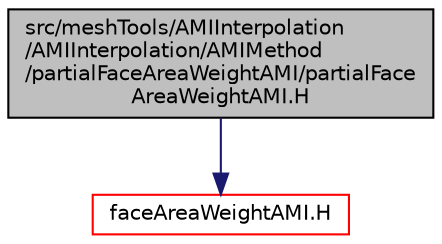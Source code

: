 digraph "src/meshTools/AMIInterpolation/AMIInterpolation/AMIMethod/partialFaceAreaWeightAMI/partialFaceAreaWeightAMI.H"
{
  bgcolor="transparent";
  edge [fontname="Helvetica",fontsize="10",labelfontname="Helvetica",labelfontsize="10"];
  node [fontname="Helvetica",fontsize="10",shape=record];
  Node1 [label="src/meshTools/AMIInterpolation\l/AMIInterpolation/AMIMethod\l/partialFaceAreaWeightAMI/partialFace\lAreaWeightAMI.H",height=0.2,width=0.4,color="black", fillcolor="grey75", style="filled", fontcolor="black"];
  Node1 -> Node2 [color="midnightblue",fontsize="10",style="solid",fontname="Helvetica"];
  Node2 [label="faceAreaWeightAMI.H",height=0.2,width=0.4,color="red",URL="$a07171.html"];
}
